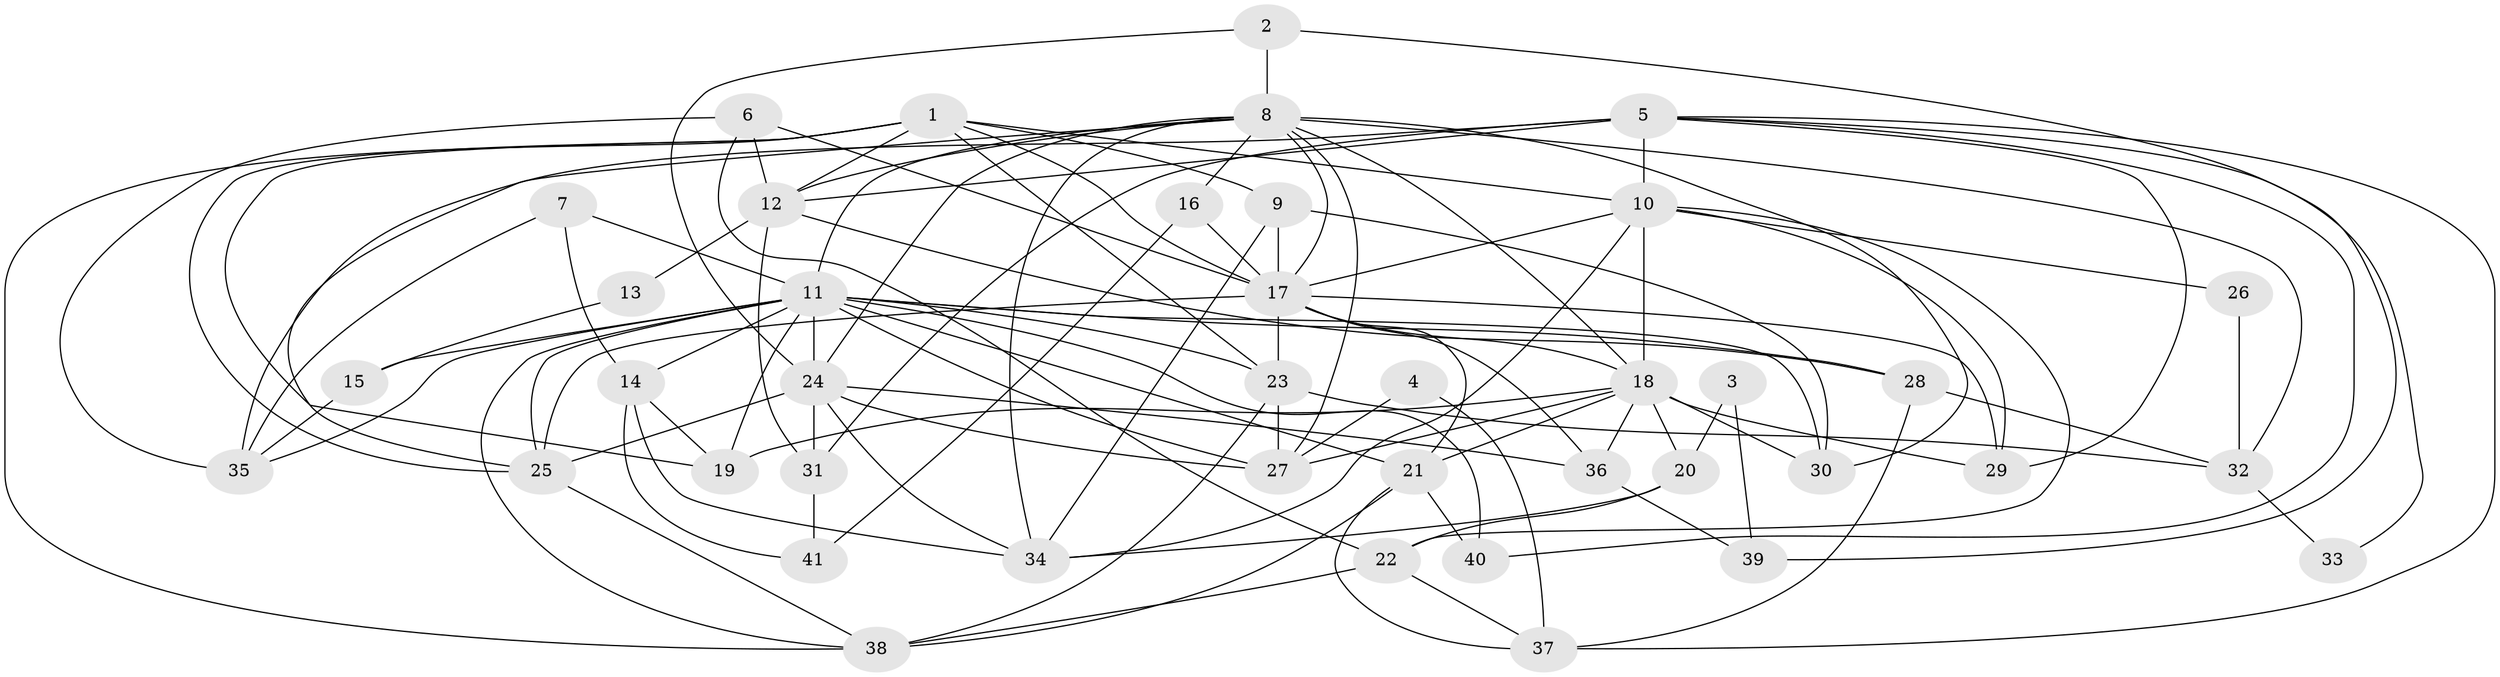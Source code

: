 // original degree distribution, {5: 0.15853658536585366, 4: 0.2926829268292683, 2: 0.15853658536585366, 6: 0.10975609756097561, 3: 0.23170731707317074, 7: 0.036585365853658534, 9: 0.012195121951219513}
// Generated by graph-tools (version 1.1) at 2025/35/03/09/25 02:35:54]
// undirected, 41 vertices, 108 edges
graph export_dot {
graph [start="1"]
  node [color=gray90,style=filled];
  1;
  2;
  3;
  4;
  5;
  6;
  7;
  8;
  9;
  10;
  11;
  12;
  13;
  14;
  15;
  16;
  17;
  18;
  19;
  20;
  21;
  22;
  23;
  24;
  25;
  26;
  27;
  28;
  29;
  30;
  31;
  32;
  33;
  34;
  35;
  36;
  37;
  38;
  39;
  40;
  41;
  1 -- 9 [weight=2.0];
  1 -- 10 [weight=1.0];
  1 -- 12 [weight=1.0];
  1 -- 17 [weight=1.0];
  1 -- 19 [weight=1.0];
  1 -- 23 [weight=1.0];
  1 -- 25 [weight=1.0];
  1 -- 38 [weight=1.0];
  2 -- 8 [weight=2.0];
  2 -- 24 [weight=1.0];
  2 -- 39 [weight=1.0];
  3 -- 20 [weight=1.0];
  3 -- 39 [weight=1.0];
  4 -- 27 [weight=1.0];
  4 -- 37 [weight=1.0];
  5 -- 10 [weight=1.0];
  5 -- 12 [weight=2.0];
  5 -- 29 [weight=1.0];
  5 -- 31 [weight=1.0];
  5 -- 33 [weight=1.0];
  5 -- 35 [weight=1.0];
  5 -- 37 [weight=1.0];
  5 -- 40 [weight=1.0];
  6 -- 12 [weight=1.0];
  6 -- 17 [weight=1.0];
  6 -- 22 [weight=1.0];
  6 -- 35 [weight=1.0];
  7 -- 11 [weight=1.0];
  7 -- 14 [weight=1.0];
  7 -- 35 [weight=1.0];
  8 -- 11 [weight=1.0];
  8 -- 12 [weight=1.0];
  8 -- 16 [weight=1.0];
  8 -- 17 [weight=1.0];
  8 -- 18 [weight=1.0];
  8 -- 24 [weight=1.0];
  8 -- 25 [weight=1.0];
  8 -- 27 [weight=2.0];
  8 -- 30 [weight=1.0];
  8 -- 32 [weight=1.0];
  8 -- 34 [weight=1.0];
  9 -- 17 [weight=1.0];
  9 -- 30 [weight=1.0];
  9 -- 34 [weight=1.0];
  10 -- 17 [weight=1.0];
  10 -- 18 [weight=1.0];
  10 -- 22 [weight=1.0];
  10 -- 26 [weight=1.0];
  10 -- 29 [weight=1.0];
  10 -- 34 [weight=1.0];
  11 -- 14 [weight=1.0];
  11 -- 15 [weight=1.0];
  11 -- 19 [weight=1.0];
  11 -- 21 [weight=1.0];
  11 -- 23 [weight=1.0];
  11 -- 24 [weight=1.0];
  11 -- 25 [weight=1.0];
  11 -- 27 [weight=1.0];
  11 -- 28 [weight=1.0];
  11 -- 30 [weight=1.0];
  11 -- 35 [weight=1.0];
  11 -- 38 [weight=1.0];
  11 -- 40 [weight=1.0];
  12 -- 13 [weight=1.0];
  12 -- 28 [weight=1.0];
  12 -- 31 [weight=1.0];
  13 -- 15 [weight=1.0];
  14 -- 19 [weight=1.0];
  14 -- 34 [weight=1.0];
  14 -- 41 [weight=1.0];
  15 -- 35 [weight=1.0];
  16 -- 17 [weight=3.0];
  16 -- 41 [weight=1.0];
  17 -- 18 [weight=1.0];
  17 -- 21 [weight=1.0];
  17 -- 23 [weight=1.0];
  17 -- 25 [weight=2.0];
  17 -- 29 [weight=1.0];
  17 -- 36 [weight=1.0];
  18 -- 19 [weight=1.0];
  18 -- 20 [weight=1.0];
  18 -- 21 [weight=1.0];
  18 -- 27 [weight=1.0];
  18 -- 29 [weight=1.0];
  18 -- 30 [weight=2.0];
  18 -- 36 [weight=1.0];
  20 -- 22 [weight=1.0];
  20 -- 34 [weight=1.0];
  21 -- 37 [weight=1.0];
  21 -- 38 [weight=1.0];
  21 -- 40 [weight=1.0];
  22 -- 37 [weight=1.0];
  22 -- 38 [weight=1.0];
  23 -- 27 [weight=1.0];
  23 -- 32 [weight=1.0];
  23 -- 38 [weight=1.0];
  24 -- 25 [weight=2.0];
  24 -- 27 [weight=2.0];
  24 -- 31 [weight=1.0];
  24 -- 34 [weight=1.0];
  24 -- 36 [weight=1.0];
  25 -- 38 [weight=1.0];
  26 -- 32 [weight=1.0];
  28 -- 32 [weight=1.0];
  28 -- 37 [weight=1.0];
  31 -- 41 [weight=1.0];
  32 -- 33 [weight=1.0];
  36 -- 39 [weight=1.0];
}
